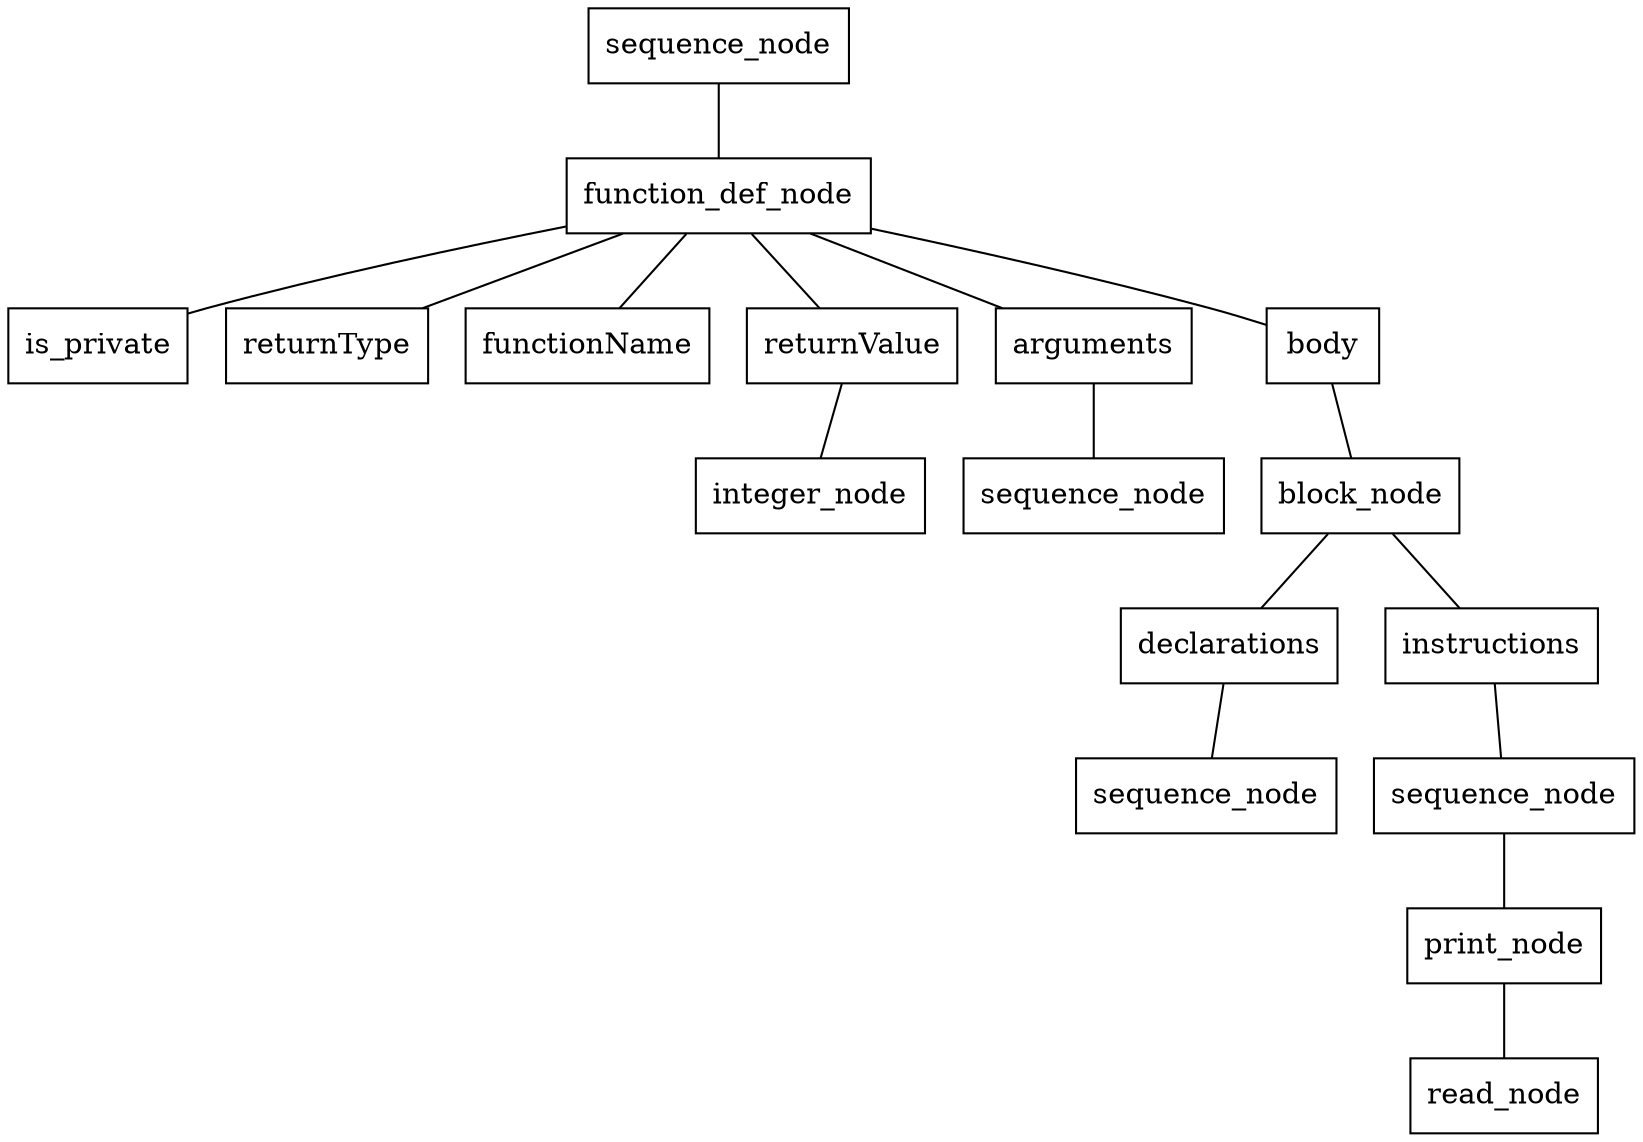 graph XmlToDot20170505{
rankdir = TB;
node [shape=box];
SEQUENCE_NODEbxennbce -- FUNCTION_DEF_NODElzuguczy
FUNCTION_DEF_NODElzuguczy -- IS_PRIVATEzypiufsb
IS_PRIVATEzypiufsb [label="is_private"]
FUNCTION_DEF_NODElzuguczy -- RETURNTYPEtxtfibuz
RETURNTYPEtxtfibuz [label="returnType"]
FUNCTION_DEF_NODElzuguczy -- FUNCTIONNAMEjxfzzomf
FUNCTIONNAMEjxfzzomf [label="functionName"]
FUNCTION_DEF_NODElzuguczy -- RETURNVALUEorfnwhjw
RETURNVALUEorfnwhjw -- INTEGER_NODEwcvyepay
INTEGER_NODEwcvyepay [label="integer_node"]
RETURNVALUEorfnwhjw [label="returnValue"]
FUNCTION_DEF_NODElzuguczy -- ARGUMENTSbqvpsofu
ARGUMENTSbqvpsofu -- SEQUENCE_NODEubucqalr
SEQUENCE_NODEubucqalr [label="sequence_node"]
ARGUMENTSbqvpsofu [label="arguments"]
FUNCTION_DEF_NODElzuguczy -- BODYqgjwfaxk
BODYqgjwfaxk -- BLOCK_NODEuznsyyda
BLOCK_NODEuznsyyda -- DECLARATIONSexzxwapr
DECLARATIONSexzxwapr -- SEQUENCE_NODEcmtaurxl
SEQUENCE_NODEcmtaurxl [label="sequence_node"]
DECLARATIONSexzxwapr [label="declarations"]
BLOCK_NODEuznsyyda -- INSTRUCTIONShqyswlpy
INSTRUCTIONShqyswlpy -- SEQUENCE_NODEaonnrcll
SEQUENCE_NODEaonnrcll -- PRINT_NODEarlbrkce
PRINT_NODEarlbrkce -- READ_NODEazwccaxf
READ_NODEazwccaxf [label="read_node"]
PRINT_NODEarlbrkce [label="print_node"]
SEQUENCE_NODEaonnrcll [label="sequence_node"]
INSTRUCTIONShqyswlpy [label="instructions"]
BLOCK_NODEuznsyyda [label="block_node"]
BODYqgjwfaxk [label="body"]
FUNCTION_DEF_NODElzuguczy [label="function_def_node"]
SEQUENCE_NODEbxennbce [label="sequence_node"]
}
